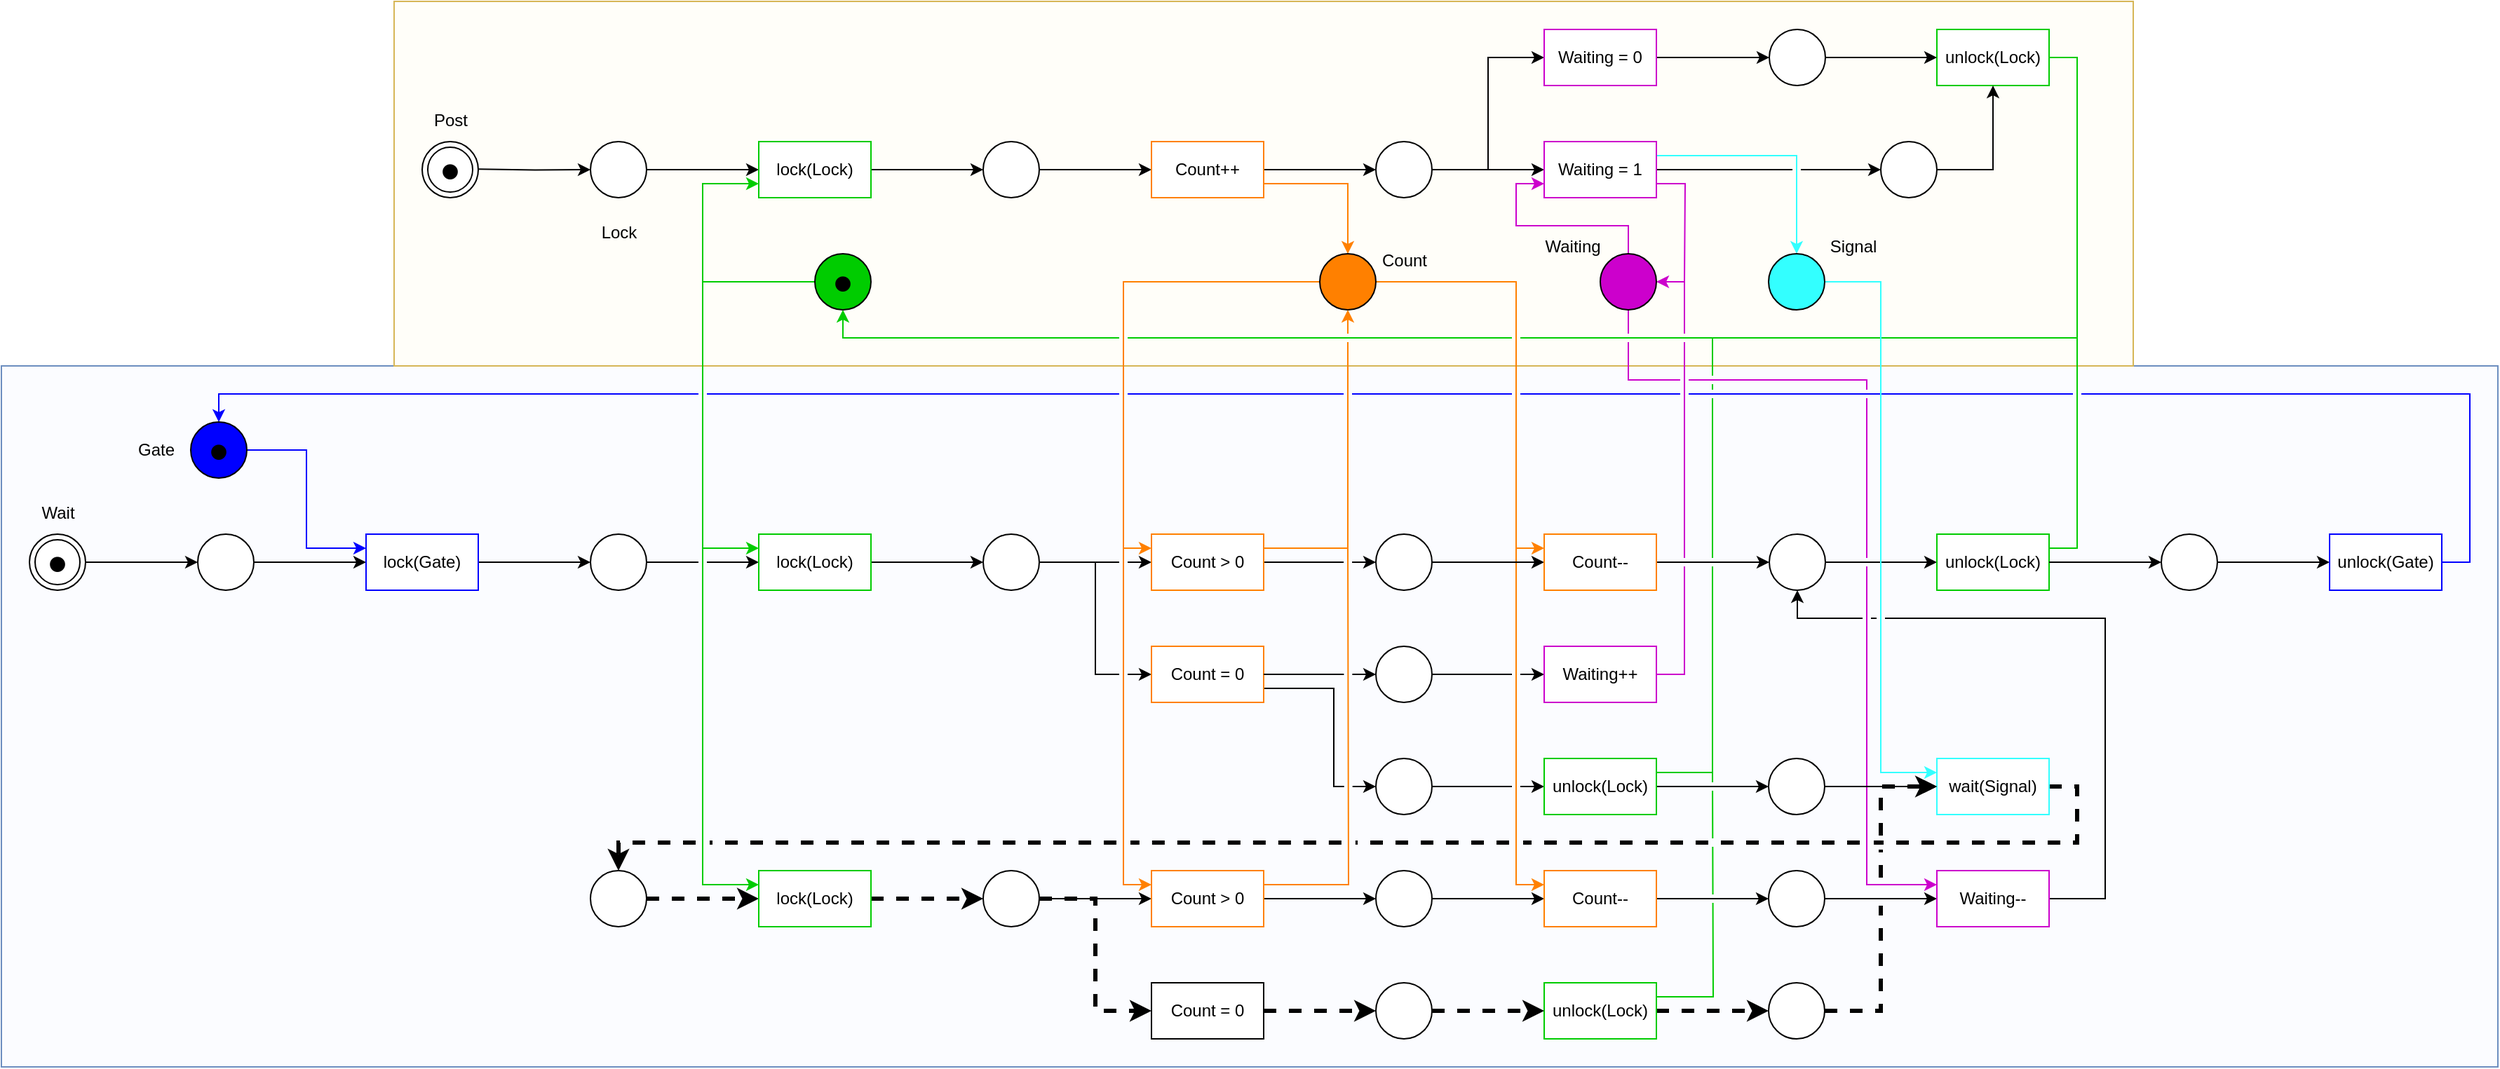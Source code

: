 <mxfile version="21.6.6" type="device">
  <diagram name="Seite-1" id="-i8HaUzraYjkHa6tVGvx">
    <mxGraphModel dx="2261" dy="828" grid="1" gridSize="10" guides="1" tooltips="1" connect="1" arrows="1" fold="1" page="1" pageScale="1" pageWidth="827" pageHeight="1169" math="0" shadow="0">
      <root>
        <mxCell id="0" />
        <mxCell id="1" parent="0" />
        <mxCell id="fEvvzusc2KXiNzdywX1L-124" value="" style="rounded=0;whiteSpace=wrap;html=1;fillColor=#DAE8FC20;strokeColor=#6c8ebf;fillStyle=solid;movable=0;resizable=0;rotatable=0;deletable=0;editable=0;locked=1;connectable=0;" parent="1" vertex="1">
          <mxGeometry x="-60" y="560" width="1780" height="500" as="geometry" />
        </mxCell>
        <mxCell id="fEvvzusc2KXiNzdywX1L-173" style="edgeStyle=orthogonalEdgeStyle;shape=connector;rounded=0;jumpStyle=gap;orthogonalLoop=1;jettySize=auto;html=1;exitX=0;exitY=0.25;exitDx=0;exitDy=0;labelBackgroundColor=default;strokeColor=#FF8000;fontFamily=Helvetica;fontSize=11;fontColor=default;endArrow=classic;entryX=0;entryY=0.25;entryDx=0;entryDy=0;" parent="1" target="fEvvzusc2KXiNzdywX1L-138" edge="1">
          <mxGeometry relative="1" as="geometry">
            <mxPoint x="1020" y="690" as="sourcePoint" />
            <Array as="points">
              <mxPoint x="1020" y="930" />
            </Array>
          </mxGeometry>
        </mxCell>
        <mxCell id="fEvvzusc2KXiNzdywX1L-174" style="edgeStyle=orthogonalEdgeStyle;shape=connector;rounded=0;jumpStyle=gap;orthogonalLoop=1;jettySize=auto;html=1;exitX=1;exitY=0.25;exitDx=0;exitDy=0;labelBackgroundColor=default;strokeColor=#FF8000;fontFamily=Helvetica;fontSize=11;fontColor=default;endArrow=none;endFill=0;" parent="1" source="fEvvzusc2KXiNzdywX1L-133" edge="1">
          <mxGeometry relative="1" as="geometry">
            <mxPoint x="900" y="690" as="targetPoint" />
          </mxGeometry>
        </mxCell>
        <mxCell id="fEvvzusc2KXiNzdywX1L-123" value="" style="rounded=0;whiteSpace=wrap;html=1;fillStyle=solid;fillColor=#FFF2CC20;movable=0;resizable=0;rotatable=0;deletable=0;editable=0;locked=1;connectable=0;strokeColor=#d6b656;" parent="1" vertex="1">
          <mxGeometry x="220" y="300" width="1240" height="260" as="geometry" />
        </mxCell>
        <mxCell id="fEvvzusc2KXiNzdywX1L-25" value="" style="edgeStyle=orthogonalEdgeStyle;rounded=0;orthogonalLoop=1;jettySize=auto;html=1;" parent="1" source="fEvvzusc2KXiNzdywX1L-1" target="fEvvzusc2KXiNzdywX1L-30" edge="1">
          <mxGeometry relative="1" as="geometry">
            <mxPoint x="480.0" y="420.0" as="targetPoint" />
          </mxGeometry>
        </mxCell>
        <mxCell id="fEvvzusc2KXiNzdywX1L-1" value="" style="ellipse;whiteSpace=wrap;html=1;fontSize=40;" parent="1" vertex="1">
          <mxGeometry x="360" y="400" width="40" height="40" as="geometry" />
        </mxCell>
        <mxCell id="fEvvzusc2KXiNzdywX1L-21" value="" style="edgeStyle=orthogonalEdgeStyle;rounded=0;orthogonalLoop=1;jettySize=auto;html=1;" parent="1" target="fEvvzusc2KXiNzdywX1L-1" edge="1">
          <mxGeometry relative="1" as="geometry">
            <mxPoint x="280" y="419.66" as="sourcePoint" />
            <mxPoint x="360.0" y="419.66" as="targetPoint" />
          </mxGeometry>
        </mxCell>
        <mxCell id="fEvvzusc2KXiNzdywX1L-22" value="Post" style="text;html=1;align=center;verticalAlign=middle;resizable=0;points=[];autosize=1;strokeColor=none;fillColor=none;" parent="1" vertex="1">
          <mxGeometry x="235" y="370" width="50" height="30" as="geometry" />
        </mxCell>
        <mxCell id="fEvvzusc2KXiNzdywX1L-31" style="edgeStyle=orthogonalEdgeStyle;rounded=0;orthogonalLoop=1;jettySize=auto;html=1;entryX=0;entryY=0.75;entryDx=0;entryDy=0;strokeColor=#00CC00;" parent="1" source="fEvvzusc2KXiNzdywX1L-26" target="fEvvzusc2KXiNzdywX1L-30" edge="1">
          <mxGeometry relative="1" as="geometry">
            <Array as="points">
              <mxPoint x="440" y="500" />
              <mxPoint x="440" y="430" />
            </Array>
          </mxGeometry>
        </mxCell>
        <mxCell id="fEvvzusc2KXiNzdywX1L-62" style="edgeStyle=orthogonalEdgeStyle;rounded=0;orthogonalLoop=1;jettySize=auto;html=1;entryX=0;entryY=0.25;entryDx=0;entryDy=0;strokeColor=#00CC00;" parent="1" source="fEvvzusc2KXiNzdywX1L-26" target="fEvvzusc2KXiNzdywX1L-60" edge="1">
          <mxGeometry relative="1" as="geometry">
            <Array as="points">
              <mxPoint x="440" y="500" />
              <mxPoint x="440" y="690" />
            </Array>
          </mxGeometry>
        </mxCell>
        <mxCell id="fEvvzusc2KXiNzdywX1L-128" style="edgeStyle=orthogonalEdgeStyle;rounded=0;orthogonalLoop=1;jettySize=auto;html=1;entryX=0;entryY=0.25;entryDx=0;entryDy=0;strokeColor=#00CC00;" parent="1" target="fEvvzusc2KXiNzdywX1L-127" edge="1">
          <mxGeometry relative="1" as="geometry">
            <mxPoint x="440" y="690" as="sourcePoint" />
            <Array as="points">
              <mxPoint x="440" y="930" />
            </Array>
          </mxGeometry>
        </mxCell>
        <mxCell id="fEvvzusc2KXiNzdywX1L-26" value="•" style="ellipse;whiteSpace=wrap;html=1;fontSize=40;fillColor=#00CC00;" parent="1" vertex="1">
          <mxGeometry x="520" y="480" width="40" height="40" as="geometry" />
        </mxCell>
        <mxCell id="fEvvzusc2KXiNzdywX1L-34" style="edgeStyle=orthogonalEdgeStyle;rounded=0;orthogonalLoop=1;jettySize=auto;html=1;entryX=0;entryY=0.5;entryDx=0;entryDy=0;" parent="1" source="fEvvzusc2KXiNzdywX1L-30" target="fEvvzusc2KXiNzdywX1L-33" edge="1">
          <mxGeometry relative="1" as="geometry" />
        </mxCell>
        <mxCell id="fEvvzusc2KXiNzdywX1L-30" value="lock(Lock)" style="rounded=0;whiteSpace=wrap;html=1;strokeColor=#00CC00;" parent="1" vertex="1">
          <mxGeometry x="480" y="400" width="80" height="40" as="geometry" />
        </mxCell>
        <mxCell id="fEvvzusc2KXiNzdywX1L-37" style="edgeStyle=orthogonalEdgeStyle;rounded=0;orthogonalLoop=1;jettySize=auto;html=1;" parent="1" source="fEvvzusc2KXiNzdywX1L-33" target="fEvvzusc2KXiNzdywX1L-36" edge="1">
          <mxGeometry relative="1" as="geometry" />
        </mxCell>
        <mxCell id="fEvvzusc2KXiNzdywX1L-33" value="" style="ellipse;whiteSpace=wrap;html=1;fontSize=40;" parent="1" vertex="1">
          <mxGeometry x="640" y="400" width="40" height="40" as="geometry" />
        </mxCell>
        <mxCell id="fEvvzusc2KXiNzdywX1L-35" value="•" style="ellipse;shape=doubleEllipse;whiteSpace=wrap;html=1;aspect=fixed;direction=south;fontSize=40;" parent="1" vertex="1">
          <mxGeometry x="240" y="400" width="40" height="40" as="geometry" />
        </mxCell>
        <mxCell id="fEvvzusc2KXiNzdywX1L-39" style="edgeStyle=orthogonalEdgeStyle;rounded=0;orthogonalLoop=1;jettySize=auto;html=1;strokeColor=#FF8000;" parent="1" source="fEvvzusc2KXiNzdywX1L-36" target="fEvvzusc2KXiNzdywX1L-38" edge="1">
          <mxGeometry relative="1" as="geometry">
            <Array as="points">
              <mxPoint x="900" y="430" />
            </Array>
          </mxGeometry>
        </mxCell>
        <mxCell id="fEvvzusc2KXiNzdywX1L-44" style="edgeStyle=orthogonalEdgeStyle;rounded=0;orthogonalLoop=1;jettySize=auto;html=1;" parent="1" source="fEvvzusc2KXiNzdywX1L-36" target="fEvvzusc2KXiNzdywX1L-43" edge="1">
          <mxGeometry relative="1" as="geometry" />
        </mxCell>
        <mxCell id="fEvvzusc2KXiNzdywX1L-36" value="Count++" style="rounded=0;whiteSpace=wrap;html=1;strokeColor=#FF8000;" parent="1" vertex="1">
          <mxGeometry x="760" y="400" width="80" height="40" as="geometry" />
        </mxCell>
        <mxCell id="fEvvzusc2KXiNzdywX1L-67" style="edgeStyle=orthogonalEdgeStyle;rounded=0;orthogonalLoop=1;jettySize=auto;html=1;entryX=0;entryY=0.25;entryDx=0;entryDy=0;jumpStyle=gap;strokeColor=#FF8000;" parent="1" source="fEvvzusc2KXiNzdywX1L-38" target="fEvvzusc2KXiNzdywX1L-65" edge="1">
          <mxGeometry relative="1" as="geometry" />
        </mxCell>
        <mxCell id="fEvvzusc2KXiNzdywX1L-75" style="edgeStyle=orthogonalEdgeStyle;rounded=0;orthogonalLoop=1;jettySize=auto;html=1;exitX=0;exitY=0.5;exitDx=0;exitDy=0;entryX=0;entryY=0.25;entryDx=0;entryDy=0;jumpStyle=gap;strokeColor=#FF8000;" parent="1" source="fEvvzusc2KXiNzdywX1L-38" target="fEvvzusc2KXiNzdywX1L-70" edge="1">
          <mxGeometry relative="1" as="geometry">
            <Array as="points">
              <mxPoint x="1020" y="500" />
              <mxPoint x="1020" y="690" />
            </Array>
          </mxGeometry>
        </mxCell>
        <mxCell id="fEvvzusc2KXiNzdywX1L-134" style="edgeStyle=orthogonalEdgeStyle;rounded=0;orthogonalLoop=1;jettySize=auto;html=1;entryX=0;entryY=0.25;entryDx=0;entryDy=0;jumpStyle=gap;strokeColor=#FF8000;" parent="1" target="fEvvzusc2KXiNzdywX1L-133" edge="1">
          <mxGeometry relative="1" as="geometry">
            <mxPoint x="740" y="690" as="sourcePoint" />
            <Array as="points">
              <mxPoint x="740" y="930" />
            </Array>
          </mxGeometry>
        </mxCell>
        <mxCell id="fEvvzusc2KXiNzdywX1L-38" value="" style="ellipse;whiteSpace=wrap;html=1;fontSize=40;fillColor=#FF8000;" parent="1" vertex="1">
          <mxGeometry x="880" y="480" width="40" height="40" as="geometry" />
        </mxCell>
        <mxCell id="fEvvzusc2KXiNzdywX1L-40" value="Lock" style="text;html=1;align=center;verticalAlign=middle;resizable=0;points=[];autosize=1;strokeColor=none;fillColor=none;" parent="1" vertex="1">
          <mxGeometry x="355" y="450" width="50" height="30" as="geometry" />
        </mxCell>
        <mxCell id="fEvvzusc2KXiNzdywX1L-41" value="Count" style="text;html=1;align=center;verticalAlign=middle;resizable=0;points=[];autosize=1;strokeColor=none;fillColor=none;" parent="1" vertex="1">
          <mxGeometry x="910" y="470" width="60" height="30" as="geometry" />
        </mxCell>
        <mxCell id="fEvvzusc2KXiNzdywX1L-96" style="edgeStyle=orthogonalEdgeStyle;rounded=0;orthogonalLoop=1;jettySize=auto;html=1;entryX=0;entryY=0.5;entryDx=0;entryDy=0;" parent="1" source="fEvvzusc2KXiNzdywX1L-43" target="fEvvzusc2KXiNzdywX1L-95" edge="1">
          <mxGeometry relative="1" as="geometry" />
        </mxCell>
        <mxCell id="fEvvzusc2KXiNzdywX1L-43" value="" style="ellipse;whiteSpace=wrap;html=1;fontSize=40;" parent="1" vertex="1">
          <mxGeometry x="920" y="400" width="40" height="40" as="geometry" />
        </mxCell>
        <mxCell id="fEvvzusc2KXiNzdywX1L-47" style="edgeStyle=orthogonalEdgeStyle;rounded=0;orthogonalLoop=1;jettySize=auto;html=1;entryX=0.5;entryY=1;entryDx=0;entryDy=0;jumpStyle=gap;strokeColor=#00CC00;" parent="1" source="fEvvzusc2KXiNzdywX1L-45" target="fEvvzusc2KXiNzdywX1L-26" edge="1">
          <mxGeometry relative="1" as="geometry">
            <mxPoint x="1020" y="560" as="targetPoint" />
            <Array as="points">
              <mxPoint x="1420" y="340" />
              <mxPoint x="1420" y="540" />
              <mxPoint x="540" y="540" />
            </Array>
          </mxGeometry>
        </mxCell>
        <mxCell id="fEvvzusc2KXiNzdywX1L-45" value="unlock(Lock)" style="rounded=0;whiteSpace=wrap;html=1;strokeColor=#00CC00;" parent="1" vertex="1">
          <mxGeometry x="1320" y="320" width="80" height="40" as="geometry" />
        </mxCell>
        <mxCell id="fEvvzusc2KXiNzdywX1L-50" value="•" style="ellipse;shape=doubleEllipse;whiteSpace=wrap;html=1;aspect=fixed;direction=south;fontSize=40;" parent="1" vertex="1">
          <mxGeometry x="-40" y="680" width="40" height="40" as="geometry" />
        </mxCell>
        <mxCell id="fEvvzusc2KXiNzdywX1L-51" value="Wait" style="text;html=1;align=center;verticalAlign=middle;resizable=0;points=[];autosize=1;strokeColor=none;fillColor=none;" parent="1" vertex="1">
          <mxGeometry x="-45" y="650" width="50" height="30" as="geometry" />
        </mxCell>
        <mxCell id="fEvvzusc2KXiNzdywX1L-52" value="" style="edgeStyle=orthogonalEdgeStyle;rounded=0;orthogonalLoop=1;jettySize=auto;html=1;" parent="1" source="fEvvzusc2KXiNzdywX1L-50" target="fEvvzusc2KXiNzdywX1L-53" edge="1">
          <mxGeometry relative="1" as="geometry">
            <mxPoint y="699.57" as="sourcePoint" />
            <mxPoint x="80" y="699.91" as="targetPoint" />
          </mxGeometry>
        </mxCell>
        <mxCell id="fEvvzusc2KXiNzdywX1L-55" style="edgeStyle=orthogonalEdgeStyle;rounded=0;orthogonalLoop=1;jettySize=auto;html=1;entryX=0;entryY=0.5;entryDx=0;entryDy=0;" parent="1" source="fEvvzusc2KXiNzdywX1L-53" target="fEvvzusc2KXiNzdywX1L-54" edge="1">
          <mxGeometry relative="1" as="geometry" />
        </mxCell>
        <mxCell id="fEvvzusc2KXiNzdywX1L-53" value="" style="ellipse;whiteSpace=wrap;html=1;fontSize=40;" parent="1" vertex="1">
          <mxGeometry x="80" y="680" width="40" height="40" as="geometry" />
        </mxCell>
        <mxCell id="fEvvzusc2KXiNzdywX1L-59" style="edgeStyle=orthogonalEdgeStyle;rounded=0;orthogonalLoop=1;jettySize=auto;html=1;" parent="1" source="fEvvzusc2KXiNzdywX1L-54" target="fEvvzusc2KXiNzdywX1L-58" edge="1">
          <mxGeometry relative="1" as="geometry" />
        </mxCell>
        <mxCell id="fEvvzusc2KXiNzdywX1L-54" value="lock(Gate)" style="rounded=0;whiteSpace=wrap;html=1;strokeColor=#0000FF;" parent="1" vertex="1">
          <mxGeometry x="200" y="680" width="80" height="40" as="geometry" />
        </mxCell>
        <mxCell id="fEvvzusc2KXiNzdywX1L-57" style="edgeStyle=orthogonalEdgeStyle;rounded=0;orthogonalLoop=1;jettySize=auto;html=1;entryX=0;entryY=0.25;entryDx=0;entryDy=0;strokeColor=#0000FF;" parent="1" source="fEvvzusc2KXiNzdywX1L-48" target="fEvvzusc2KXiNzdywX1L-54" edge="1">
          <mxGeometry relative="1" as="geometry" />
        </mxCell>
        <mxCell id="fEvvzusc2KXiNzdywX1L-61" style="edgeStyle=orthogonalEdgeStyle;rounded=0;orthogonalLoop=1;jettySize=auto;html=1;jumpStyle=gap;" parent="1" source="fEvvzusc2KXiNzdywX1L-58" target="fEvvzusc2KXiNzdywX1L-60" edge="1">
          <mxGeometry relative="1" as="geometry" />
        </mxCell>
        <mxCell id="fEvvzusc2KXiNzdywX1L-58" value="" style="ellipse;whiteSpace=wrap;html=1;fontSize=40;" parent="1" vertex="1">
          <mxGeometry x="360" y="680" width="40" height="40" as="geometry" />
        </mxCell>
        <mxCell id="fEvvzusc2KXiNzdywX1L-64" style="edgeStyle=orthogonalEdgeStyle;rounded=0;orthogonalLoop=1;jettySize=auto;html=1;" parent="1" source="fEvvzusc2KXiNzdywX1L-60" target="fEvvzusc2KXiNzdywX1L-63" edge="1">
          <mxGeometry relative="1" as="geometry" />
        </mxCell>
        <mxCell id="fEvvzusc2KXiNzdywX1L-60" value="lock(Lock)" style="rounded=0;whiteSpace=wrap;html=1;strokeColor=#00CC00;" parent="1" vertex="1">
          <mxGeometry x="480" y="680" width="80" height="40" as="geometry" />
        </mxCell>
        <mxCell id="fEvvzusc2KXiNzdywX1L-66" style="edgeStyle=orthogonalEdgeStyle;rounded=0;orthogonalLoop=1;jettySize=auto;html=1;entryX=0;entryY=0.5;entryDx=0;entryDy=0;jumpStyle=gap;" parent="1" source="fEvvzusc2KXiNzdywX1L-63" target="fEvvzusc2KXiNzdywX1L-65" edge="1">
          <mxGeometry relative="1" as="geometry" />
        </mxCell>
        <mxCell id="fEvvzusc2KXiNzdywX1L-83" style="edgeStyle=orthogonalEdgeStyle;rounded=0;orthogonalLoop=1;jettySize=auto;html=1;entryX=0;entryY=0.5;entryDx=0;entryDy=0;jumpStyle=gap;" parent="1" source="fEvvzusc2KXiNzdywX1L-63" target="fEvvzusc2KXiNzdywX1L-73" edge="1">
          <mxGeometry relative="1" as="geometry" />
        </mxCell>
        <mxCell id="fEvvzusc2KXiNzdywX1L-63" value="" style="ellipse;whiteSpace=wrap;html=1;fontSize=40;" parent="1" vertex="1">
          <mxGeometry x="640" y="680" width="40" height="40" as="geometry" />
        </mxCell>
        <mxCell id="fEvvzusc2KXiNzdywX1L-69" style="edgeStyle=orthogonalEdgeStyle;rounded=0;orthogonalLoop=1;jettySize=auto;html=1;jumpStyle=gap;" parent="1" source="fEvvzusc2KXiNzdywX1L-65" target="fEvvzusc2KXiNzdywX1L-68" edge="1">
          <mxGeometry relative="1" as="geometry" />
        </mxCell>
        <mxCell id="fEvvzusc2KXiNzdywX1L-74" style="edgeStyle=orthogonalEdgeStyle;rounded=0;orthogonalLoop=1;jettySize=auto;html=1;entryX=0.5;entryY=1;entryDx=0;entryDy=0;jumpStyle=gap;strokeColor=#FF8000;" parent="1" source="fEvvzusc2KXiNzdywX1L-65" target="fEvvzusc2KXiNzdywX1L-38" edge="1">
          <mxGeometry relative="1" as="geometry">
            <Array as="points">
              <mxPoint x="900" y="690" />
            </Array>
          </mxGeometry>
        </mxCell>
        <mxCell id="fEvvzusc2KXiNzdywX1L-65" value="Count &amp;gt; 0" style="rounded=0;whiteSpace=wrap;html=1;strokeColor=#FF8000;" parent="1" vertex="1">
          <mxGeometry x="760" y="680" width="80" height="40" as="geometry" />
        </mxCell>
        <mxCell id="fEvvzusc2KXiNzdywX1L-71" style="edgeStyle=orthogonalEdgeStyle;rounded=0;orthogonalLoop=1;jettySize=auto;html=1;entryX=0;entryY=0.5;entryDx=0;entryDy=0;" parent="1" source="fEvvzusc2KXiNzdywX1L-68" target="fEvvzusc2KXiNzdywX1L-70" edge="1">
          <mxGeometry relative="1" as="geometry" />
        </mxCell>
        <mxCell id="fEvvzusc2KXiNzdywX1L-68" value="" style="ellipse;whiteSpace=wrap;html=1;fontSize=40;" parent="1" vertex="1">
          <mxGeometry x="920" y="680" width="40" height="40" as="geometry" />
        </mxCell>
        <mxCell id="fEvvzusc2KXiNzdywX1L-77" style="edgeStyle=orthogonalEdgeStyle;rounded=0;orthogonalLoop=1;jettySize=auto;html=1;entryX=0;entryY=0.5;entryDx=0;entryDy=0;" parent="1" source="fEvvzusc2KXiNzdywX1L-70" target="fEvvzusc2KXiNzdywX1L-76" edge="1">
          <mxGeometry relative="1" as="geometry" />
        </mxCell>
        <mxCell id="fEvvzusc2KXiNzdywX1L-70" value="Count--" style="rounded=0;whiteSpace=wrap;html=1;strokeColor=#FF8000;" parent="1" vertex="1">
          <mxGeometry x="1040" y="680" width="80" height="40" as="geometry" />
        </mxCell>
        <mxCell id="fEvvzusc2KXiNzdywX1L-107" style="edgeStyle=orthogonalEdgeStyle;rounded=0;orthogonalLoop=1;jettySize=auto;html=1;entryX=1;entryY=0.5;entryDx=0;entryDy=0;jumpStyle=gap;strokeColor=#CC00CC;" parent="1" source="fEvvzusc2KXiNzdywX1L-143" target="fEvvzusc2KXiNzdywX1L-91" edge="1">
          <mxGeometry relative="1" as="geometry">
            <Array as="points">
              <mxPoint x="1140" y="780" />
              <mxPoint x="1140" y="500" />
            </Array>
          </mxGeometry>
        </mxCell>
        <mxCell id="fEvvzusc2KXiNzdywX1L-109" style="edgeStyle=orthogonalEdgeStyle;rounded=0;orthogonalLoop=1;jettySize=auto;html=1;jumpStyle=gap;" parent="1" source="fEvvzusc2KXiNzdywX1L-73" target="fEvvzusc2KXiNzdywX1L-108" edge="1">
          <mxGeometry relative="1" as="geometry">
            <Array as="points">
              <mxPoint x="890" y="790" />
              <mxPoint x="890" y="860" />
            </Array>
          </mxGeometry>
        </mxCell>
        <mxCell id="fEvvzusc2KXiNzdywX1L-146" style="edgeStyle=orthogonalEdgeStyle;shape=connector;rounded=0;jumpStyle=gap;orthogonalLoop=1;jettySize=auto;html=1;exitX=1;exitY=0.5;exitDx=0;exitDy=0;entryX=0;entryY=0.5;entryDx=0;entryDy=0;labelBackgroundColor=default;strokeColor=default;fontFamily=Helvetica;fontSize=11;fontColor=default;endArrow=classic;" parent="1" source="fEvvzusc2KXiNzdywX1L-147" target="fEvvzusc2KXiNzdywX1L-143" edge="1">
          <mxGeometry relative="1" as="geometry" />
        </mxCell>
        <mxCell id="fEvvzusc2KXiNzdywX1L-73" value="Count = 0" style="rounded=0;whiteSpace=wrap;html=1;strokeColor=#FF8000;" parent="1" vertex="1">
          <mxGeometry x="760" y="760" width="80" height="40" as="geometry" />
        </mxCell>
        <mxCell id="fEvvzusc2KXiNzdywX1L-79" style="edgeStyle=orthogonalEdgeStyle;rounded=0;orthogonalLoop=1;jettySize=auto;html=1;" parent="1" source="fEvvzusc2KXiNzdywX1L-76" target="fEvvzusc2KXiNzdywX1L-78" edge="1">
          <mxGeometry relative="1" as="geometry" />
        </mxCell>
        <mxCell id="fEvvzusc2KXiNzdywX1L-76" value="" style="ellipse;whiteSpace=wrap;html=1;fontSize=40;" parent="1" vertex="1">
          <mxGeometry x="1200.5" y="680" width="40" height="40" as="geometry" />
        </mxCell>
        <mxCell id="fEvvzusc2KXiNzdywX1L-82" style="edgeStyle=orthogonalEdgeStyle;rounded=0;orthogonalLoop=1;jettySize=auto;html=1;endArrow=none;endFill=0;strokeColor=#00CC00;" parent="1" source="fEvvzusc2KXiNzdywX1L-78" edge="1">
          <mxGeometry relative="1" as="geometry">
            <mxPoint x="1420" y="540" as="targetPoint" />
            <Array as="points">
              <mxPoint x="1420" y="690" />
            </Array>
          </mxGeometry>
        </mxCell>
        <mxCell id="fEvvzusc2KXiNzdywX1L-85" style="edgeStyle=orthogonalEdgeStyle;rounded=0;orthogonalLoop=1;jettySize=auto;html=1;entryX=0;entryY=0.5;entryDx=0;entryDy=0;" parent="1" source="fEvvzusc2KXiNzdywX1L-153" target="fEvvzusc2KXiNzdywX1L-84" edge="1">
          <mxGeometry relative="1" as="geometry" />
        </mxCell>
        <mxCell id="fEvvzusc2KXiNzdywX1L-78" value="unlock(Lock)" style="rounded=0;whiteSpace=wrap;html=1;strokeColor=#00CC00;" parent="1" vertex="1">
          <mxGeometry x="1320" y="680" width="80" height="40" as="geometry" />
        </mxCell>
        <mxCell id="fEvvzusc2KXiNzdywX1L-88" style="edgeStyle=orthogonalEdgeStyle;rounded=0;orthogonalLoop=1;jettySize=auto;html=1;entryX=0.5;entryY=0;entryDx=0;entryDy=0;jumpStyle=gap;strokeColor=#0000FF;" parent="1" source="fEvvzusc2KXiNzdywX1L-84" target="fEvvzusc2KXiNzdywX1L-48" edge="1">
          <mxGeometry relative="1" as="geometry">
            <mxPoint x="750" y="640" as="targetPoint" />
            <Array as="points">
              <mxPoint x="1700" y="700" />
              <mxPoint x="1700" y="580" />
              <mxPoint x="95" y="580" />
            </Array>
          </mxGeometry>
        </mxCell>
        <mxCell id="fEvvzusc2KXiNzdywX1L-84" value="unlock(Gate)" style="rounded=0;whiteSpace=wrap;html=1;strokeColor=#0000FF;" parent="1" vertex="1">
          <mxGeometry x="1600" y="680" width="80" height="40" as="geometry" />
        </mxCell>
        <mxCell id="fEvvzusc2KXiNzdywX1L-48" value="•" style="ellipse;whiteSpace=wrap;html=1;fontSize=40;strokeColor=#000000;fillColor=#0000FF;" parent="1" vertex="1">
          <mxGeometry x="75" y="600" width="40" height="40" as="geometry" />
        </mxCell>
        <mxCell id="fEvvzusc2KXiNzdywX1L-49" value="Gate" style="text;html=1;align=center;verticalAlign=middle;resizable=0;points=[];autosize=1;strokeColor=none;fillColor=none;" parent="1" vertex="1">
          <mxGeometry x="25" y="605" width="50" height="30" as="geometry" />
        </mxCell>
        <mxCell id="fEvvzusc2KXiNzdywX1L-90" value="" style="edgeStyle=orthogonalEdgeStyle;rounded=0;orthogonalLoop=1;jettySize=auto;html=1;entryX=0;entryY=0.5;entryDx=0;entryDy=0;" parent="1" source="fEvvzusc2KXiNzdywX1L-43" target="fEvvzusc2KXiNzdywX1L-89" edge="1">
          <mxGeometry relative="1" as="geometry">
            <mxPoint x="960" y="420" as="sourcePoint" />
            <mxPoint x="1201" y="420" as="targetPoint" />
          </mxGeometry>
        </mxCell>
        <mxCell id="fEvvzusc2KXiNzdywX1L-103" style="edgeStyle=orthogonalEdgeStyle;rounded=0;orthogonalLoop=1;jettySize=auto;html=1;strokeColor=#33FFFF;jumpStyle=gap;" parent="1" source="fEvvzusc2KXiNzdywX1L-89" target="fEvvzusc2KXiNzdywX1L-101" edge="1">
          <mxGeometry relative="1" as="geometry">
            <Array as="points">
              <mxPoint x="1220" y="410" />
            </Array>
          </mxGeometry>
        </mxCell>
        <mxCell id="fEvvzusc2KXiNzdywX1L-105" style="edgeStyle=orthogonalEdgeStyle;rounded=0;orthogonalLoop=1;jettySize=auto;html=1;jumpStyle=gap;" parent="1" source="fEvvzusc2KXiNzdywX1L-89" target="fEvvzusc2KXiNzdywX1L-104" edge="1">
          <mxGeometry relative="1" as="geometry" />
        </mxCell>
        <mxCell id="fEvvzusc2KXiNzdywX1L-175" style="edgeStyle=orthogonalEdgeStyle;shape=connector;rounded=0;jumpStyle=gap;orthogonalLoop=1;jettySize=auto;html=1;exitX=1;exitY=0.75;exitDx=0;exitDy=0;labelBackgroundColor=default;strokeColor=#CC00CC;fontFamily=Helvetica;fontSize=11;fontColor=default;endArrow=none;endFill=0;" parent="1" source="fEvvzusc2KXiNzdywX1L-89" edge="1">
          <mxGeometry relative="1" as="geometry">
            <mxPoint x="1140" y="500" as="targetPoint" />
          </mxGeometry>
        </mxCell>
        <mxCell id="fEvvzusc2KXiNzdywX1L-89" value="Waiting = 1" style="rounded=0;whiteSpace=wrap;html=1;strokeColor=#CC00CC;" parent="1" vertex="1">
          <mxGeometry x="1040" y="400" width="80" height="40" as="geometry" />
        </mxCell>
        <mxCell id="fEvvzusc2KXiNzdywX1L-97" style="edgeStyle=orthogonalEdgeStyle;rounded=0;orthogonalLoop=1;jettySize=auto;html=1;entryX=0;entryY=0.75;entryDx=0;entryDy=0;strokeColor=#CC00CC;" parent="1" source="fEvvzusc2KXiNzdywX1L-91" target="fEvvzusc2KXiNzdywX1L-89" edge="1">
          <mxGeometry relative="1" as="geometry" />
        </mxCell>
        <mxCell id="fEvvzusc2KXiNzdywX1L-151" style="edgeStyle=orthogonalEdgeStyle;shape=connector;rounded=0;jumpStyle=gap;orthogonalLoop=1;jettySize=auto;html=1;exitX=0.5;exitY=1;exitDx=0;exitDy=0;entryX=0;entryY=0.25;entryDx=0;entryDy=0;labelBackgroundColor=default;strokeColor=#CC00CC;fontFamily=Helvetica;fontSize=11;fontColor=default;endArrow=classic;" parent="1" source="fEvvzusc2KXiNzdywX1L-91" target="fEvvzusc2KXiNzdywX1L-149" edge="1">
          <mxGeometry relative="1" as="geometry">
            <Array as="points">
              <mxPoint x="1100" y="570" />
              <mxPoint x="1270" y="570" />
              <mxPoint x="1270" y="930" />
            </Array>
          </mxGeometry>
        </mxCell>
        <mxCell id="fEvvzusc2KXiNzdywX1L-91" value="" style="ellipse;whiteSpace=wrap;html=1;fontSize=40;fillColor=#CC00CC;" parent="1" vertex="1">
          <mxGeometry x="1080" y="480" width="40" height="40" as="geometry" />
        </mxCell>
        <mxCell id="fEvvzusc2KXiNzdywX1L-93" value="Waiting" style="text;html=1;align=center;verticalAlign=middle;resizable=0;points=[];autosize=1;strokeColor=none;fillColor=none;" parent="1" vertex="1">
          <mxGeometry x="1030" y="460" width="60" height="30" as="geometry" />
        </mxCell>
        <mxCell id="fEvvzusc2KXiNzdywX1L-99" style="edgeStyle=orthogonalEdgeStyle;rounded=0;orthogonalLoop=1;jettySize=auto;html=1;" parent="1" source="fEvvzusc2KXiNzdywX1L-95" target="fEvvzusc2KXiNzdywX1L-98" edge="1">
          <mxGeometry relative="1" as="geometry" />
        </mxCell>
        <mxCell id="fEvvzusc2KXiNzdywX1L-95" value="Waiting = 0" style="rounded=0;whiteSpace=wrap;html=1;strokeColor=#CC00CC;" parent="1" vertex="1">
          <mxGeometry x="1040" y="320" width="80" height="40" as="geometry" />
        </mxCell>
        <mxCell id="fEvvzusc2KXiNzdywX1L-100" style="edgeStyle=orthogonalEdgeStyle;rounded=0;orthogonalLoop=1;jettySize=auto;html=1;entryX=0;entryY=0.5;entryDx=0;entryDy=0;" parent="1" source="fEvvzusc2KXiNzdywX1L-98" target="fEvvzusc2KXiNzdywX1L-45" edge="1">
          <mxGeometry relative="1" as="geometry" />
        </mxCell>
        <mxCell id="fEvvzusc2KXiNzdywX1L-98" value="" style="ellipse;whiteSpace=wrap;html=1;fontSize=40;" parent="1" vertex="1">
          <mxGeometry x="1200.5" y="320" width="40" height="40" as="geometry" />
        </mxCell>
        <mxCell id="fEvvzusc2KXiNzdywX1L-115" style="edgeStyle=orthogonalEdgeStyle;rounded=0;orthogonalLoop=1;jettySize=auto;html=1;entryX=0;entryY=0.25;entryDx=0;entryDy=0;strokeColor=#33FFFF;" parent="1" source="fEvvzusc2KXiNzdywX1L-101" target="fEvvzusc2KXiNzdywX1L-114" edge="1">
          <mxGeometry relative="1" as="geometry" />
        </mxCell>
        <mxCell id="fEvvzusc2KXiNzdywX1L-101" value="" style="ellipse;whiteSpace=wrap;html=1;fontSize=40;fillColor=#33FFFF;" parent="1" vertex="1">
          <mxGeometry x="1200" y="480" width="40" height="40" as="geometry" />
        </mxCell>
        <mxCell id="fEvvzusc2KXiNzdywX1L-102" value="Signal" style="text;html=1;align=center;verticalAlign=middle;resizable=0;points=[];autosize=1;strokeColor=none;fillColor=none;" parent="1" vertex="1">
          <mxGeometry x="1230" y="460" width="60" height="30" as="geometry" />
        </mxCell>
        <mxCell id="fEvvzusc2KXiNzdywX1L-106" style="edgeStyle=orthogonalEdgeStyle;rounded=0;orthogonalLoop=1;jettySize=auto;html=1;entryX=0.5;entryY=1;entryDx=0;entryDy=0;exitX=1;exitY=0.5;exitDx=0;exitDy=0;" parent="1" source="fEvvzusc2KXiNzdywX1L-104" target="fEvvzusc2KXiNzdywX1L-45" edge="1">
          <mxGeometry relative="1" as="geometry" />
        </mxCell>
        <mxCell id="fEvvzusc2KXiNzdywX1L-104" value="" style="ellipse;whiteSpace=wrap;html=1;fontSize=40;" parent="1" vertex="1">
          <mxGeometry x="1280" y="400" width="40" height="40" as="geometry" />
        </mxCell>
        <mxCell id="fEvvzusc2KXiNzdywX1L-112" style="edgeStyle=orthogonalEdgeStyle;rounded=0;orthogonalLoop=1;jettySize=auto;html=1;entryX=0;entryY=0.5;entryDx=0;entryDy=0;jumpStyle=gap;" parent="1" source="fEvvzusc2KXiNzdywX1L-108" target="fEvvzusc2KXiNzdywX1L-111" edge="1">
          <mxGeometry relative="1" as="geometry" />
        </mxCell>
        <mxCell id="fEvvzusc2KXiNzdywX1L-108" value="" style="ellipse;whiteSpace=wrap;html=1;fontSize=40;" parent="1" vertex="1">
          <mxGeometry x="920" y="840" width="40" height="40" as="geometry" />
        </mxCell>
        <mxCell id="fEvvzusc2KXiNzdywX1L-113" style="edgeStyle=orthogonalEdgeStyle;rounded=0;orthogonalLoop=1;jettySize=auto;html=1;jumpStyle=gap;endArrow=none;endFill=0;strokeColor=#00CC00;" parent="1" source="fEvvzusc2KXiNzdywX1L-111" edge="1">
          <mxGeometry relative="1" as="geometry">
            <mxPoint x="1160" y="540" as="targetPoint" />
            <Array as="points">
              <mxPoint x="1160" y="850" />
            </Array>
          </mxGeometry>
        </mxCell>
        <mxCell id="fEvvzusc2KXiNzdywX1L-117" style="edgeStyle=orthogonalEdgeStyle;rounded=0;orthogonalLoop=1;jettySize=auto;html=1;" parent="1" source="fEvvzusc2KXiNzdywX1L-111" target="fEvvzusc2KXiNzdywX1L-116" edge="1">
          <mxGeometry relative="1" as="geometry">
            <Array as="points">
              <mxPoint x="1120" y="860" />
              <mxPoint x="1120" y="860" />
            </Array>
          </mxGeometry>
        </mxCell>
        <mxCell id="fEvvzusc2KXiNzdywX1L-111" value="unlock(Lock)" style="rounded=0;whiteSpace=wrap;html=1;strokeColor=#00CC00;" parent="1" vertex="1">
          <mxGeometry x="1040" y="840" width="80" height="40" as="geometry" />
        </mxCell>
        <mxCell id="fEvvzusc2KXiNzdywX1L-126" style="edgeStyle=orthogonalEdgeStyle;rounded=0;orthogonalLoop=1;jettySize=auto;html=1;entryX=0.5;entryY=0;entryDx=0;entryDy=0;exitX=1;exitY=0.5;exitDx=0;exitDy=0;jumpStyle=gap;strokeColor=#000000;dashed=1;strokeWidth=3;" parent="1" source="fEvvzusc2KXiNzdywX1L-114" target="fEvvzusc2KXiNzdywX1L-125" edge="1">
          <mxGeometry relative="1" as="geometry">
            <Array as="points">
              <mxPoint x="1420" y="860" />
              <mxPoint x="1420" y="900" />
              <mxPoint x="380" y="900" />
            </Array>
          </mxGeometry>
        </mxCell>
        <mxCell id="fEvvzusc2KXiNzdywX1L-114" value="wait(Signal)" style="rounded=0;whiteSpace=wrap;html=1;strokeColor=#33FFFF;" parent="1" vertex="1">
          <mxGeometry x="1320" y="840" width="80" height="40" as="geometry" />
        </mxCell>
        <mxCell id="fEvvzusc2KXiNzdywX1L-118" style="edgeStyle=orthogonalEdgeStyle;rounded=0;orthogonalLoop=1;jettySize=auto;html=1;entryX=0;entryY=0.5;entryDx=0;entryDy=0;strokeColor=#000000;" parent="1" source="fEvvzusc2KXiNzdywX1L-116" target="fEvvzusc2KXiNzdywX1L-114" edge="1">
          <mxGeometry relative="1" as="geometry" />
        </mxCell>
        <mxCell id="fEvvzusc2KXiNzdywX1L-116" value="" style="ellipse;whiteSpace=wrap;html=1;fontSize=40;" parent="1" vertex="1">
          <mxGeometry x="1200" y="840" width="40" height="40" as="geometry" />
        </mxCell>
        <mxCell id="fEvvzusc2KXiNzdywX1L-132" style="edgeStyle=orthogonalEdgeStyle;rounded=0;orthogonalLoop=1;jettySize=auto;html=1;entryX=0;entryY=0.5;entryDx=0;entryDy=0;strokeColor=#000000;dashed=1;strokeWidth=3;" parent="1" source="fEvvzusc2KXiNzdywX1L-125" target="fEvvzusc2KXiNzdywX1L-127" edge="1">
          <mxGeometry relative="1" as="geometry" />
        </mxCell>
        <mxCell id="fEvvzusc2KXiNzdywX1L-125" value="" style="ellipse;whiteSpace=wrap;html=1;fontSize=40;" parent="1" vertex="1">
          <mxGeometry x="360" y="920" width="40" height="40" as="geometry" />
        </mxCell>
        <mxCell id="fEvvzusc2KXiNzdywX1L-130" style="edgeStyle=orthogonalEdgeStyle;rounded=0;orthogonalLoop=1;jettySize=auto;html=1;strokeColor=#000000;dashed=1;strokeWidth=3;" parent="1" source="fEvvzusc2KXiNzdywX1L-127" target="fEvvzusc2KXiNzdywX1L-129" edge="1">
          <mxGeometry relative="1" as="geometry" />
        </mxCell>
        <mxCell id="fEvvzusc2KXiNzdywX1L-127" value="lock(Lock)" style="rounded=0;whiteSpace=wrap;html=1;strokeColor=#00CC00;" parent="1" vertex="1">
          <mxGeometry x="480" y="920" width="80" height="40" as="geometry" />
        </mxCell>
        <mxCell id="fEvvzusc2KXiNzdywX1L-135" style="edgeStyle=orthogonalEdgeStyle;rounded=0;orthogonalLoop=1;jettySize=auto;html=1;" parent="1" source="fEvvzusc2KXiNzdywX1L-129" target="fEvvzusc2KXiNzdywX1L-133" edge="1">
          <mxGeometry relative="1" as="geometry" />
        </mxCell>
        <mxCell id="fEvvzusc2KXiNzdywX1L-167" style="edgeStyle=orthogonalEdgeStyle;shape=connector;rounded=0;jumpStyle=gap;orthogonalLoop=1;jettySize=auto;html=1;entryX=0;entryY=0.5;entryDx=0;entryDy=0;labelBackgroundColor=default;strokeColor=#000000;fontFamily=Helvetica;fontSize=11;fontColor=default;endArrow=classic;dashed=1;strokeWidth=3;" parent="1" source="fEvvzusc2KXiNzdywX1L-129" target="fEvvzusc2KXiNzdywX1L-160" edge="1">
          <mxGeometry relative="1" as="geometry" />
        </mxCell>
        <mxCell id="fEvvzusc2KXiNzdywX1L-129" value="" style="ellipse;whiteSpace=wrap;html=1;fontSize=40;" parent="1" vertex="1">
          <mxGeometry x="640" y="920" width="40" height="40" as="geometry" />
        </mxCell>
        <mxCell id="fEvvzusc2KXiNzdywX1L-137" style="edgeStyle=orthogonalEdgeStyle;shape=connector;rounded=0;jumpStyle=gap;orthogonalLoop=1;jettySize=auto;html=1;labelBackgroundColor=default;strokeColor=default;fontFamily=Helvetica;fontSize=11;fontColor=default;endArrow=classic;" parent="1" source="fEvvzusc2KXiNzdywX1L-133" target="fEvvzusc2KXiNzdywX1L-136" edge="1">
          <mxGeometry relative="1" as="geometry" />
        </mxCell>
        <mxCell id="fEvvzusc2KXiNzdywX1L-133" value="Count &amp;gt; 0" style="rounded=0;whiteSpace=wrap;html=1;strokeColor=#FF8000;" parent="1" vertex="1">
          <mxGeometry x="760" y="920" width="80" height="40" as="geometry" />
        </mxCell>
        <mxCell id="fEvvzusc2KXiNzdywX1L-140" style="edgeStyle=orthogonalEdgeStyle;shape=connector;rounded=0;jumpStyle=gap;orthogonalLoop=1;jettySize=auto;html=1;labelBackgroundColor=default;strokeColor=default;fontFamily=Helvetica;fontSize=11;fontColor=default;endArrow=classic;" parent="1" source="fEvvzusc2KXiNzdywX1L-136" target="fEvvzusc2KXiNzdywX1L-138" edge="1">
          <mxGeometry relative="1" as="geometry">
            <mxPoint x="1040" y="940" as="targetPoint" />
          </mxGeometry>
        </mxCell>
        <mxCell id="fEvvzusc2KXiNzdywX1L-136" value="" style="ellipse;whiteSpace=wrap;html=1;fontSize=40;" parent="1" vertex="1">
          <mxGeometry x="920" y="920" width="40" height="40" as="geometry" />
        </mxCell>
        <mxCell id="fEvvzusc2KXiNzdywX1L-142" style="edgeStyle=orthogonalEdgeStyle;shape=connector;rounded=0;jumpStyle=gap;orthogonalLoop=1;jettySize=auto;html=1;entryX=0;entryY=0.5;entryDx=0;entryDy=0;labelBackgroundColor=default;strokeColor=default;fontFamily=Helvetica;fontSize=11;fontColor=default;endArrow=classic;" parent="1" source="fEvvzusc2KXiNzdywX1L-138" target="fEvvzusc2KXiNzdywX1L-141" edge="1">
          <mxGeometry relative="1" as="geometry" />
        </mxCell>
        <mxCell id="fEvvzusc2KXiNzdywX1L-138" value="Count--" style="rounded=0;whiteSpace=wrap;html=1;strokeColor=#FF8000;" parent="1" vertex="1">
          <mxGeometry x="1040" y="920" width="80" height="40" as="geometry" />
        </mxCell>
        <mxCell id="fEvvzusc2KXiNzdywX1L-150" style="edgeStyle=orthogonalEdgeStyle;shape=connector;rounded=0;jumpStyle=gap;orthogonalLoop=1;jettySize=auto;html=1;exitX=1;exitY=0.5;exitDx=0;exitDy=0;entryX=0;entryY=0.5;entryDx=0;entryDy=0;labelBackgroundColor=default;strokeColor=default;fontFamily=Helvetica;fontSize=11;fontColor=default;endArrow=classic;" parent="1" source="fEvvzusc2KXiNzdywX1L-141" target="fEvvzusc2KXiNzdywX1L-149" edge="1">
          <mxGeometry relative="1" as="geometry" />
        </mxCell>
        <mxCell id="fEvvzusc2KXiNzdywX1L-141" value="" style="ellipse;whiteSpace=wrap;html=1;fontSize=40;" parent="1" vertex="1">
          <mxGeometry x="1200" y="920" width="40" height="40" as="geometry" />
        </mxCell>
        <mxCell id="fEvvzusc2KXiNzdywX1L-143" value="Waiting++" style="rounded=0;whiteSpace=wrap;html=1;fillColor=#FFFFFF;strokeColor=#CC00CC;" parent="1" vertex="1">
          <mxGeometry x="1040" y="760" width="80" height="40" as="geometry" />
        </mxCell>
        <mxCell id="fEvvzusc2KXiNzdywX1L-148" value="" style="edgeStyle=orthogonalEdgeStyle;shape=connector;rounded=0;jumpStyle=gap;orthogonalLoop=1;jettySize=auto;html=1;exitX=1;exitY=0.5;exitDx=0;exitDy=0;entryX=0;entryY=0.5;entryDx=0;entryDy=0;labelBackgroundColor=default;strokeColor=default;fontFamily=Helvetica;fontSize=11;fontColor=default;endArrow=classic;" parent="1" source="fEvvzusc2KXiNzdywX1L-73" target="fEvvzusc2KXiNzdywX1L-147" edge="1">
          <mxGeometry relative="1" as="geometry">
            <mxPoint x="840" y="780" as="sourcePoint" />
            <mxPoint x="1040" y="780" as="targetPoint" />
          </mxGeometry>
        </mxCell>
        <mxCell id="fEvvzusc2KXiNzdywX1L-147" value="" style="ellipse;whiteSpace=wrap;html=1;fontSize=40;" parent="1" vertex="1">
          <mxGeometry x="920" y="760" width="40" height="40" as="geometry" />
        </mxCell>
        <mxCell id="fEvvzusc2KXiNzdywX1L-156" style="edgeStyle=orthogonalEdgeStyle;shape=connector;rounded=0;jumpStyle=gap;orthogonalLoop=1;jettySize=auto;html=1;entryX=0.5;entryY=1;entryDx=0;entryDy=0;labelBackgroundColor=default;strokeColor=default;fontFamily=Helvetica;fontSize=11;fontColor=default;endArrow=classic;strokeWidth=1;" parent="1" source="fEvvzusc2KXiNzdywX1L-149" target="fEvvzusc2KXiNzdywX1L-76" edge="1">
          <mxGeometry relative="1" as="geometry">
            <mxPoint x="1480.0" y="940" as="targetPoint" />
            <Array as="points">
              <mxPoint x="1440" y="940" />
              <mxPoint x="1440" y="740" />
              <mxPoint x="1221" y="740" />
            </Array>
          </mxGeometry>
        </mxCell>
        <mxCell id="fEvvzusc2KXiNzdywX1L-149" value="Waiting--" style="rounded=0;whiteSpace=wrap;html=1;strokeColor=#CC00CC;" parent="1" vertex="1">
          <mxGeometry x="1320" y="920" width="80" height="40" as="geometry" />
        </mxCell>
        <mxCell id="fEvvzusc2KXiNzdywX1L-154" value="" style="edgeStyle=orthogonalEdgeStyle;rounded=0;orthogonalLoop=1;jettySize=auto;html=1;entryX=0;entryY=0.5;entryDx=0;entryDy=0;" parent="1" source="fEvvzusc2KXiNzdywX1L-78" target="fEvvzusc2KXiNzdywX1L-153" edge="1">
          <mxGeometry relative="1" as="geometry">
            <mxPoint x="1400" y="700" as="sourcePoint" />
            <mxPoint x="1630" y="700" as="targetPoint" />
            <Array as="points">
              <mxPoint x="1430" y="700" />
              <mxPoint x="1430" y="700" />
            </Array>
          </mxGeometry>
        </mxCell>
        <mxCell id="fEvvzusc2KXiNzdywX1L-153" value="" style="ellipse;whiteSpace=wrap;html=1;fontSize=40;" parent="1" vertex="1">
          <mxGeometry x="1480" y="680" width="40" height="40" as="geometry" />
        </mxCell>
        <mxCell id="fEvvzusc2KXiNzdywX1L-163" style="edgeStyle=orthogonalEdgeStyle;shape=connector;rounded=0;jumpStyle=gap;orthogonalLoop=1;jettySize=auto;html=1;entryX=0;entryY=0.5;entryDx=0;entryDy=0;labelBackgroundColor=default;strokeColor=#000000;fontFamily=Helvetica;fontSize=11;fontColor=default;endArrow=classic;dashed=1;strokeWidth=3;" parent="1" source="fEvvzusc2KXiNzdywX1L-160" target="fEvvzusc2KXiNzdywX1L-162" edge="1">
          <mxGeometry relative="1" as="geometry" />
        </mxCell>
        <mxCell id="fEvvzusc2KXiNzdywX1L-160" value="Count = 0" style="rounded=0;whiteSpace=wrap;html=1;" parent="1" vertex="1">
          <mxGeometry x="760" y="1000" width="80" height="40" as="geometry" />
        </mxCell>
        <mxCell id="fEvvzusc2KXiNzdywX1L-169" style="edgeStyle=orthogonalEdgeStyle;shape=connector;rounded=0;jumpStyle=gap;orthogonalLoop=1;jettySize=auto;html=1;exitX=1;exitY=0.5;exitDx=0;exitDy=0;entryX=0;entryY=0.5;entryDx=0;entryDy=0;labelBackgroundColor=default;strokeColor=#000000;fontFamily=Helvetica;fontSize=11;fontColor=default;endArrow=classic;dashed=1;strokeWidth=3;" parent="1" source="fEvvzusc2KXiNzdywX1L-161" target="fEvvzusc2KXiNzdywX1L-168" edge="1">
          <mxGeometry relative="1" as="geometry">
            <Array as="points">
              <mxPoint x="1140" y="1020" />
              <mxPoint x="1140" y="1020" />
            </Array>
          </mxGeometry>
        </mxCell>
        <mxCell id="fEvvzusc2KXiNzdywX1L-172" style="edgeStyle=orthogonalEdgeStyle;shape=connector;rounded=0;jumpStyle=gap;orthogonalLoop=1;jettySize=auto;html=1;exitX=1;exitY=0.25;exitDx=0;exitDy=0;labelBackgroundColor=default;strokeColor=#00CC00;fontFamily=Helvetica;fontSize=11;fontColor=default;endArrow=none;endFill=0;" parent="1" source="fEvvzusc2KXiNzdywX1L-161" edge="1">
          <mxGeometry relative="1" as="geometry">
            <mxPoint x="1160" y="850" as="targetPoint" />
          </mxGeometry>
        </mxCell>
        <mxCell id="fEvvzusc2KXiNzdywX1L-161" value="unlock(Lock)" style="rounded=0;whiteSpace=wrap;html=1;strokeColor=#00CC00;" parent="1" vertex="1">
          <mxGeometry x="1040" y="1000" width="80" height="40" as="geometry" />
        </mxCell>
        <mxCell id="fEvvzusc2KXiNzdywX1L-165" style="edgeStyle=orthogonalEdgeStyle;shape=connector;rounded=0;jumpStyle=gap;orthogonalLoop=1;jettySize=auto;html=1;exitX=1;exitY=0.5;exitDx=0;exitDy=0;labelBackgroundColor=default;strokeColor=#000000;fontFamily=Helvetica;fontSize=11;fontColor=default;endArrow=classic;dashed=1;strokeWidth=3;" parent="1" source="fEvvzusc2KXiNzdywX1L-162" target="fEvvzusc2KXiNzdywX1L-161" edge="1">
          <mxGeometry relative="1" as="geometry" />
        </mxCell>
        <mxCell id="fEvvzusc2KXiNzdywX1L-162" value="" style="ellipse;whiteSpace=wrap;html=1;fontSize=40;" parent="1" vertex="1">
          <mxGeometry x="920" y="1000" width="40" height="40" as="geometry" />
        </mxCell>
        <mxCell id="fEvvzusc2KXiNzdywX1L-170" style="edgeStyle=orthogonalEdgeStyle;shape=connector;rounded=0;jumpStyle=gap;orthogonalLoop=1;jettySize=auto;html=1;exitX=1;exitY=0.5;exitDx=0;exitDy=0;labelBackgroundColor=default;strokeColor=#000000;fontFamily=Helvetica;fontSize=11;fontColor=default;endArrow=classic;entryX=0;entryY=0.5;entryDx=0;entryDy=0;dashed=1;strokeWidth=3;" parent="1" source="fEvvzusc2KXiNzdywX1L-168" target="fEvvzusc2KXiNzdywX1L-114" edge="1">
          <mxGeometry relative="1" as="geometry">
            <mxPoint x="1340" y="1010" as="targetPoint" />
          </mxGeometry>
        </mxCell>
        <mxCell id="fEvvzusc2KXiNzdywX1L-168" value="" style="ellipse;whiteSpace=wrap;html=1;fontSize=40;" parent="1" vertex="1">
          <mxGeometry x="1200" y="1000" width="40" height="40" as="geometry" />
        </mxCell>
      </root>
    </mxGraphModel>
  </diagram>
</mxfile>
